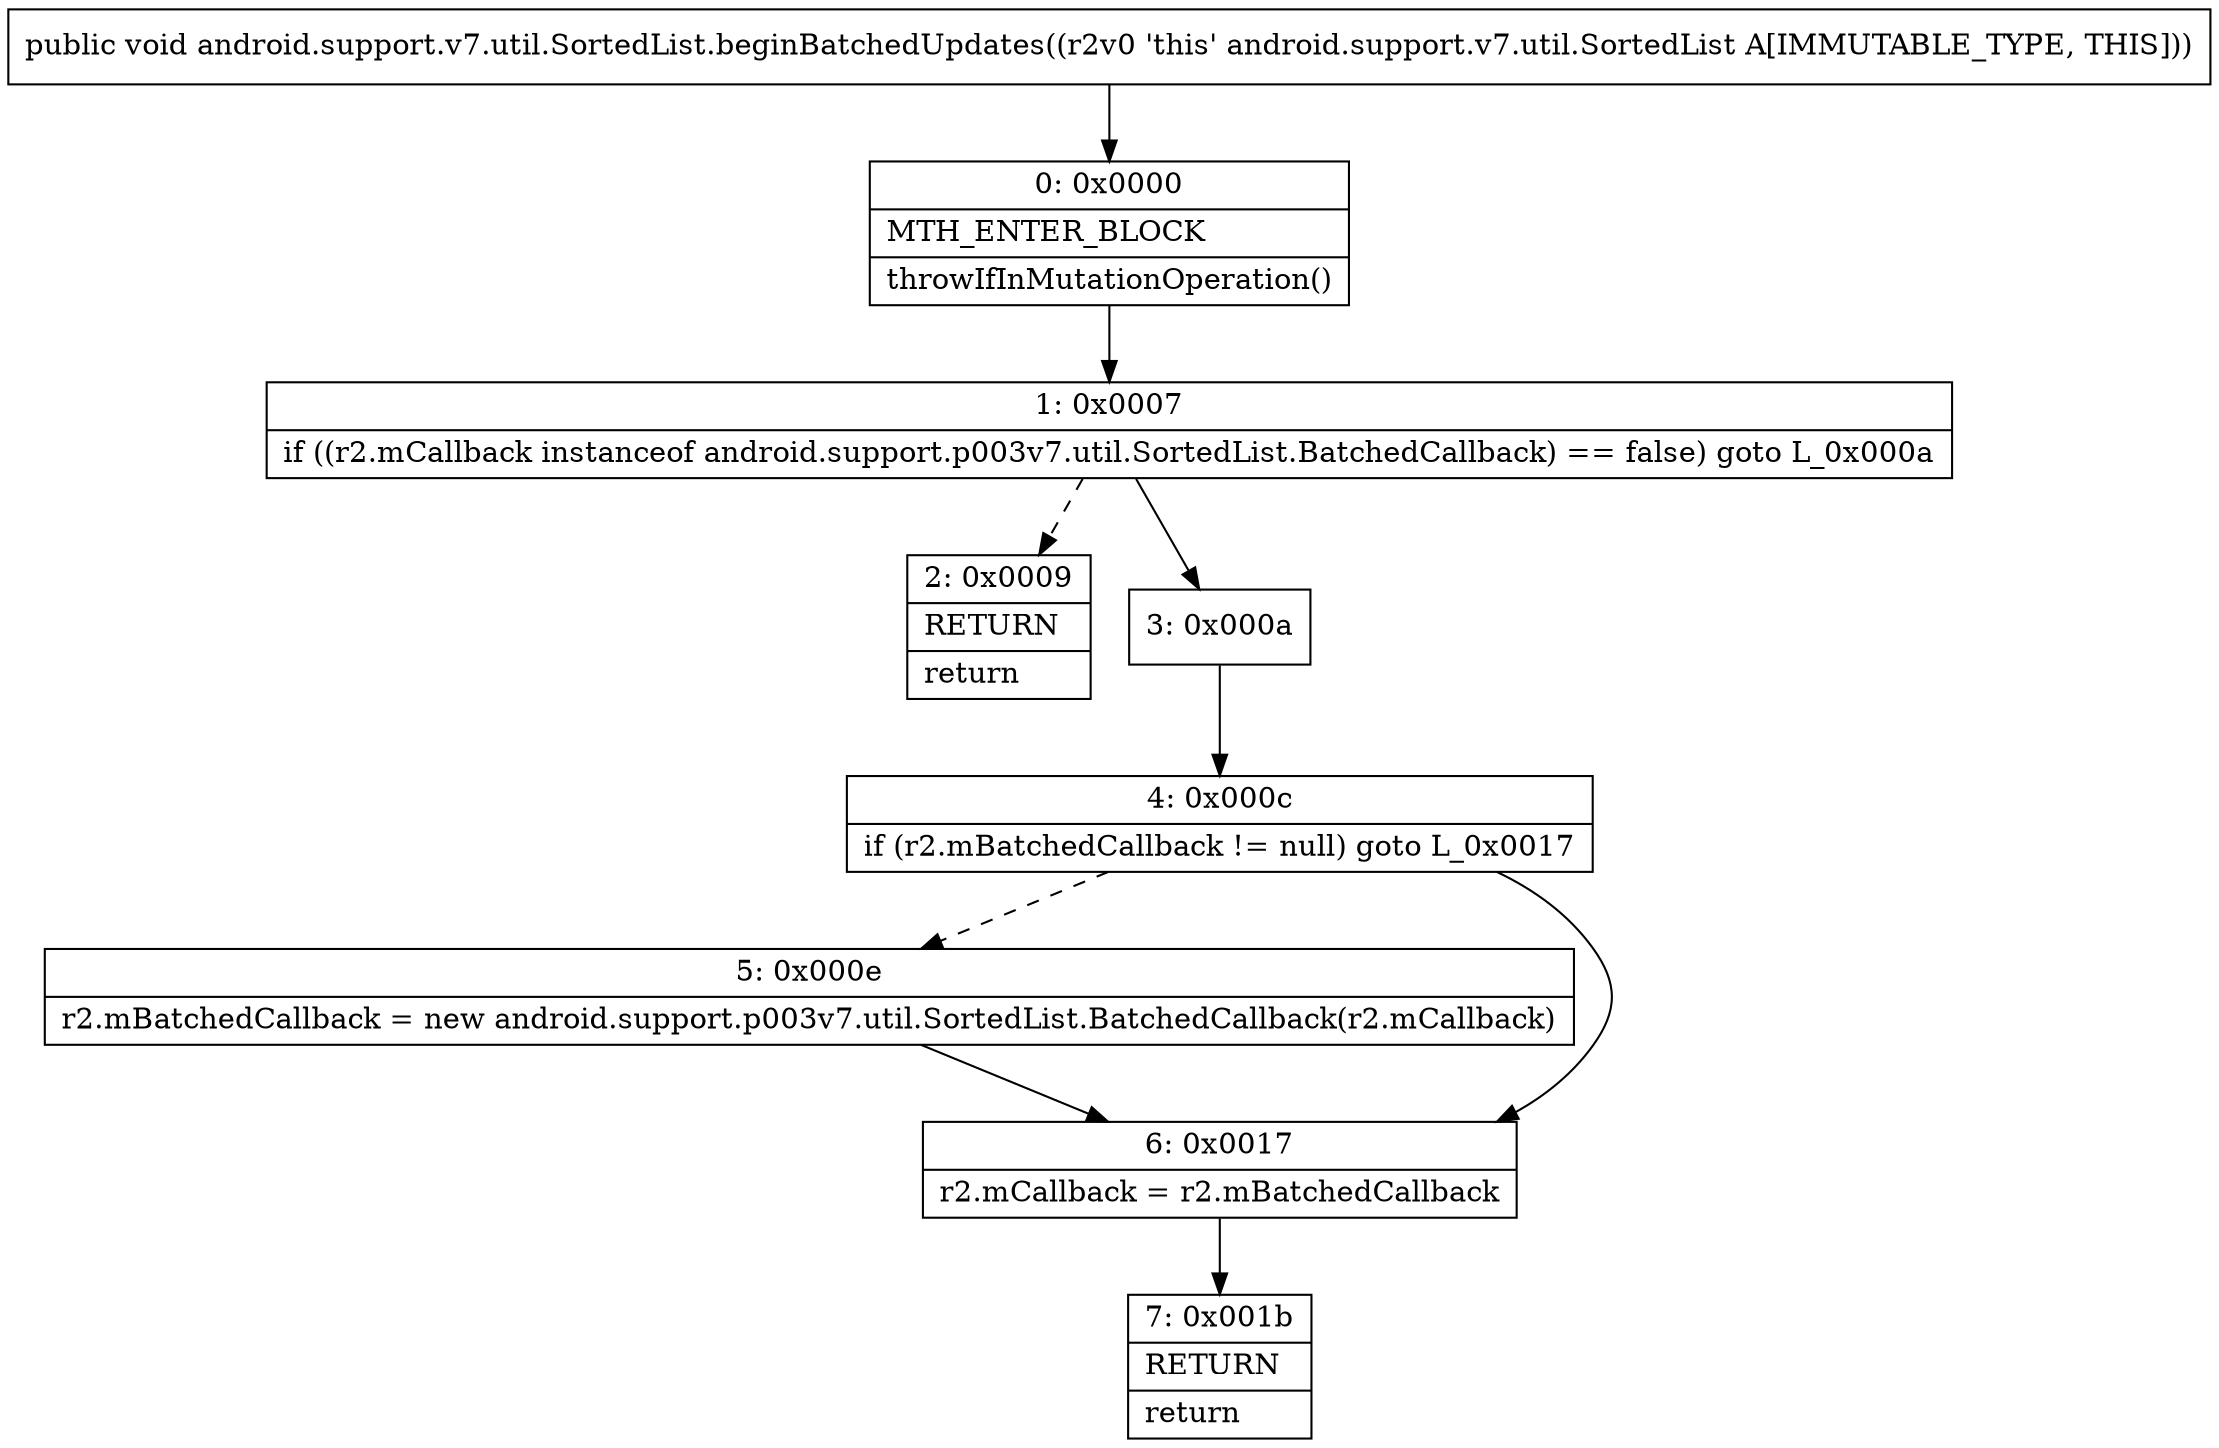 digraph "CFG forandroid.support.v7.util.SortedList.beginBatchedUpdates()V" {
Node_0 [shape=record,label="{0\:\ 0x0000|MTH_ENTER_BLOCK\l|throwIfInMutationOperation()\l}"];
Node_1 [shape=record,label="{1\:\ 0x0007|if ((r2.mCallback instanceof android.support.p003v7.util.SortedList.BatchedCallback) == false) goto L_0x000a\l}"];
Node_2 [shape=record,label="{2\:\ 0x0009|RETURN\l|return\l}"];
Node_3 [shape=record,label="{3\:\ 0x000a}"];
Node_4 [shape=record,label="{4\:\ 0x000c|if (r2.mBatchedCallback != null) goto L_0x0017\l}"];
Node_5 [shape=record,label="{5\:\ 0x000e|r2.mBatchedCallback = new android.support.p003v7.util.SortedList.BatchedCallback(r2.mCallback)\l}"];
Node_6 [shape=record,label="{6\:\ 0x0017|r2.mCallback = r2.mBatchedCallback\l}"];
Node_7 [shape=record,label="{7\:\ 0x001b|RETURN\l|return\l}"];
MethodNode[shape=record,label="{public void android.support.v7.util.SortedList.beginBatchedUpdates((r2v0 'this' android.support.v7.util.SortedList A[IMMUTABLE_TYPE, THIS])) }"];
MethodNode -> Node_0;
Node_0 -> Node_1;
Node_1 -> Node_2[style=dashed];
Node_1 -> Node_3;
Node_3 -> Node_4;
Node_4 -> Node_5[style=dashed];
Node_4 -> Node_6;
Node_5 -> Node_6;
Node_6 -> Node_7;
}

